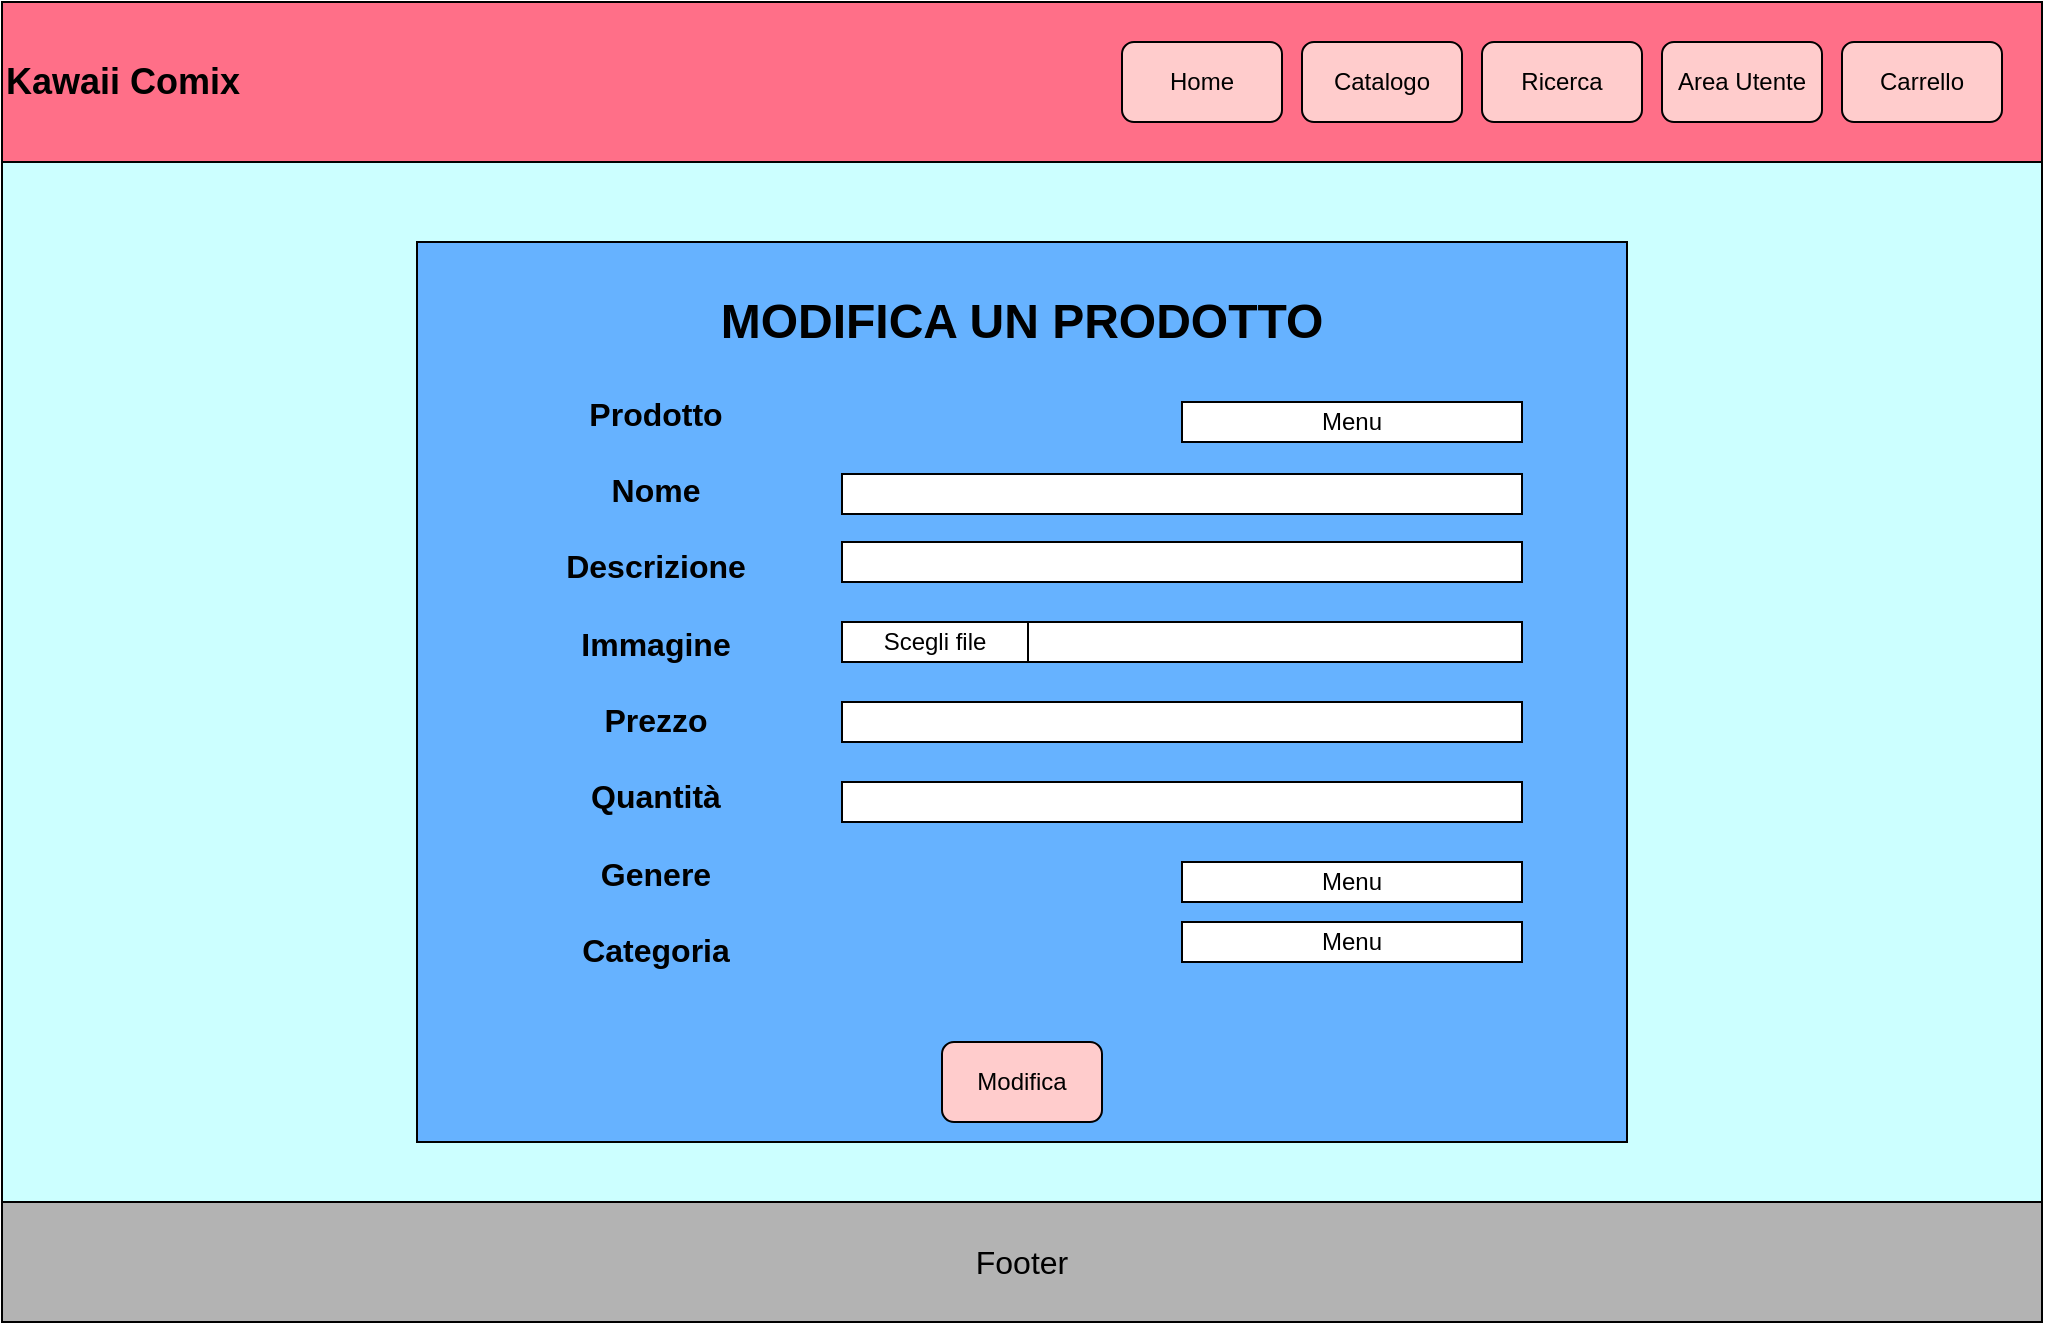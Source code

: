 <mxfile version="22.0.4" type="device">
  <diagram name="Pagina-1" id="wN6YJSM4o66fR8LFv3Vh">
    <mxGraphModel dx="2169" dy="2571" grid="1" gridSize="10" guides="1" tooltips="1" connect="1" arrows="1" fold="1" page="1" pageScale="1" pageWidth="827" pageHeight="1169" math="0" shadow="0">
      <root>
        <mxCell id="0" />
        <mxCell id="1" parent="0" />
        <mxCell id="5UGKIeRZJDmRClwh3Alo-3" value="&lt;font style=&quot;font-size: 18px;&quot;&gt;Kawaii Comix&lt;/font&gt;" style="swimlane;whiteSpace=wrap;html=1;startSize=80;fillColor=#FF6F88;align=left;strokeColor=#000000;" parent="1" vertex="1">
          <mxGeometry x="-680" y="-840" width="1020" height="644" as="geometry" />
        </mxCell>
        <mxCell id="5UGKIeRZJDmRClwh3Alo-8" value="" style="whiteSpace=wrap;html=1;fillColor=#CCFFFF;align=left;" parent="5UGKIeRZJDmRClwh3Alo-3" vertex="1">
          <mxGeometry y="80" width="1020" height="520" as="geometry" />
        </mxCell>
        <mxCell id="5UGKIeRZJDmRClwh3Alo-9" value="Home" style="rounded=1;whiteSpace=wrap;html=1;fillColor=#FFCCCC;" parent="5UGKIeRZJDmRClwh3Alo-3" vertex="1">
          <mxGeometry x="560" y="20" width="80" height="40" as="geometry" />
        </mxCell>
        <mxCell id="5UGKIeRZJDmRClwh3Alo-10" value="Catalogo" style="rounded=1;whiteSpace=wrap;html=1;fillColor=#FFCCCC;" parent="5UGKIeRZJDmRClwh3Alo-3" vertex="1">
          <mxGeometry x="650" y="20" width="80" height="40" as="geometry" />
        </mxCell>
        <mxCell id="5UGKIeRZJDmRClwh3Alo-11" value="Ricerca" style="rounded=1;whiteSpace=wrap;html=1;fillColor=#FFCCCC;" parent="5UGKIeRZJDmRClwh3Alo-3" vertex="1">
          <mxGeometry x="740" y="20" width="80" height="40" as="geometry" />
        </mxCell>
        <mxCell id="5UGKIeRZJDmRClwh3Alo-12" value="Area Utente" style="rounded=1;whiteSpace=wrap;html=1;fillColor=#FFCCCC;" parent="5UGKIeRZJDmRClwh3Alo-3" vertex="1">
          <mxGeometry x="830" y="20" width="80" height="40" as="geometry" />
        </mxCell>
        <mxCell id="5UGKIeRZJDmRClwh3Alo-13" value="Carrello" style="rounded=1;whiteSpace=wrap;html=1;fillColor=#FFCCCC;" parent="5UGKIeRZJDmRClwh3Alo-3" vertex="1">
          <mxGeometry x="920" y="20" width="80" height="40" as="geometry" />
        </mxCell>
        <mxCell id="5UGKIeRZJDmRClwh3Alo-15" value="" style="rounded=0;whiteSpace=wrap;html=1;fillColor=#66B2FF;align=left;" parent="5UGKIeRZJDmRClwh3Alo-3" vertex="1">
          <mxGeometry x="207.5" y="120" width="605" height="450" as="geometry" />
        </mxCell>
        <mxCell id="5UGKIeRZJDmRClwh3Alo-35" value="Modifica" style="rounded=1;whiteSpace=wrap;html=1;fillColor=#FFCCCC;" parent="5UGKIeRZJDmRClwh3Alo-3" vertex="1">
          <mxGeometry x="470" y="520" width="80" height="40" as="geometry" />
        </mxCell>
        <mxCell id="5UGKIeRZJDmRClwh3Alo-36" value="&lt;font size=&quot;3&quot;&gt;&lt;b&gt;Prodotto&lt;br&gt;&lt;br&gt;Nome&lt;br&gt;&lt;br&gt;Descrizione&lt;br&gt;&lt;br&gt;Immagine&lt;br&gt;&lt;br&gt;Prezzo&lt;br&gt;&lt;br&gt;Quantità&lt;br&gt;&lt;br&gt;Genere&lt;br&gt;&lt;br&gt;Categoria&lt;/b&gt;&lt;br&gt;&lt;/font&gt;" style="rounded=0;whiteSpace=wrap;html=1;fillColor=#66B2FF;strokeColor=#66B2FF;" parent="5UGKIeRZJDmRClwh3Alo-3" vertex="1">
          <mxGeometry x="267" y="170" width="120" height="340" as="geometry" />
        </mxCell>
        <mxCell id="5UGKIeRZJDmRClwh3Alo-49" value="" style="rounded=0;whiteSpace=wrap;html=1;" parent="5UGKIeRZJDmRClwh3Alo-3" vertex="1">
          <mxGeometry x="420" y="236" width="340" height="20" as="geometry" />
        </mxCell>
        <mxCell id="5UGKIeRZJDmRClwh3Alo-50" value="" style="rounded=0;whiteSpace=wrap;html=1;" parent="5UGKIeRZJDmRClwh3Alo-3" vertex="1">
          <mxGeometry x="420" y="270" width="340" height="20" as="geometry" />
        </mxCell>
        <mxCell id="5UGKIeRZJDmRClwh3Alo-51" value="" style="rounded=0;whiteSpace=wrap;html=1;" parent="5UGKIeRZJDmRClwh3Alo-3" vertex="1">
          <mxGeometry x="420" y="310" width="340" height="20" as="geometry" />
        </mxCell>
        <mxCell id="5UGKIeRZJDmRClwh3Alo-52" value="&lt;h1&gt;MODIFICA UN PRODOTTO&lt;/h1&gt;" style="rounded=0;whiteSpace=wrap;html=1;fillColor=#66B2FF;strokeColor=#66B2FF;" parent="5UGKIeRZJDmRClwh3Alo-3" vertex="1">
          <mxGeometry x="350" y="130" width="320" height="60" as="geometry" />
        </mxCell>
        <mxCell id="y_b3C8W4ZtmqAeaythEe-1" style="edgeStyle=orthogonalEdgeStyle;rounded=0;orthogonalLoop=1;jettySize=auto;html=1;exitX=0.5;exitY=1;exitDx=0;exitDy=0;" parent="5UGKIeRZJDmRClwh3Alo-3" edge="1">
          <mxGeometry relative="1" as="geometry">
            <mxPoint x="590" y="219" as="sourcePoint" />
            <mxPoint x="590" y="219" as="targetPoint" />
          </mxGeometry>
        </mxCell>
        <mxCell id="y_b3C8W4ZtmqAeaythEe-18" value="Scegli file" style="rounded=0;whiteSpace=wrap;html=1;" parent="5UGKIeRZJDmRClwh3Alo-3" vertex="1">
          <mxGeometry x="420" y="310" width="93" height="20" as="geometry" />
        </mxCell>
        <mxCell id="y_b3C8W4ZtmqAeaythEe-21" value="" style="rounded=0;whiteSpace=wrap;html=1;" parent="5UGKIeRZJDmRClwh3Alo-3" vertex="1">
          <mxGeometry x="420" y="350" width="340" height="20" as="geometry" />
        </mxCell>
        <mxCell id="y_b3C8W4ZtmqAeaythEe-22" value="" style="rounded=0;whiteSpace=wrap;html=1;" parent="5UGKIeRZJDmRClwh3Alo-3" vertex="1">
          <mxGeometry x="420" y="390" width="340" height="20" as="geometry" />
        </mxCell>
        <mxCell id="y_b3C8W4ZtmqAeaythEe-23" value="Menu" style="rounded=0;whiteSpace=wrap;html=1;" parent="5UGKIeRZJDmRClwh3Alo-3" vertex="1">
          <mxGeometry x="590" y="200" width="170" height="20" as="geometry" />
        </mxCell>
        <mxCell id="y_b3C8W4ZtmqAeaythEe-24" value="Menu" style="rounded=0;whiteSpace=wrap;html=1;" parent="5UGKIeRZJDmRClwh3Alo-3" vertex="1">
          <mxGeometry x="590" y="460" width="170" height="20" as="geometry" />
        </mxCell>
        <mxCell id="y_b3C8W4ZtmqAeaythEe-25" value="Menu" style="rounded=0;whiteSpace=wrap;html=1;" parent="5UGKIeRZJDmRClwh3Alo-3" vertex="1">
          <mxGeometry x="590" y="430" width="170" height="20" as="geometry" />
        </mxCell>
        <mxCell id="5UGKIeRZJDmRClwh3Alo-4" value="" style="endArrow=none;html=1;rounded=0;" parent="1" edge="1">
          <mxGeometry width="50" height="50" relative="1" as="geometry">
            <mxPoint x="-680" y="-240" as="sourcePoint" />
            <mxPoint x="320" y="-240" as="targetPoint" />
          </mxGeometry>
        </mxCell>
        <mxCell id="5UGKIeRZJDmRClwh3Alo-5" value="&lt;font size=&quot;3&quot;&gt;Footer&lt;/font&gt;" style="whiteSpace=wrap;html=1;fillColor=#B3B3B3;" parent="1" vertex="1">
          <mxGeometry x="-680" y="-240" width="1020" height="60" as="geometry" />
        </mxCell>
      </root>
    </mxGraphModel>
  </diagram>
</mxfile>
